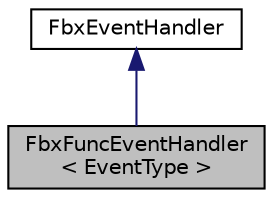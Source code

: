 digraph "FbxFuncEventHandler&lt; EventType &gt;"
{
  edge [fontname="Helvetica",fontsize="10",labelfontname="Helvetica",labelfontsize="10"];
  node [fontname="Helvetica",fontsize="10",shape=record];
  Node0 [label="FbxFuncEventHandler\l\< EventType \>",height=0.2,width=0.4,color="black", fillcolor="grey75", style="filled", fontcolor="black"];
  Node1 -> Node0 [dir="back",color="midnightblue",fontsize="10",style="solid",fontname="Helvetica"];
  Node1 [label="FbxEventHandler",height=0.2,width=0.4,color="black", fillcolor="white", style="filled",URL="$class_fbx_event_handler.html"];
}
